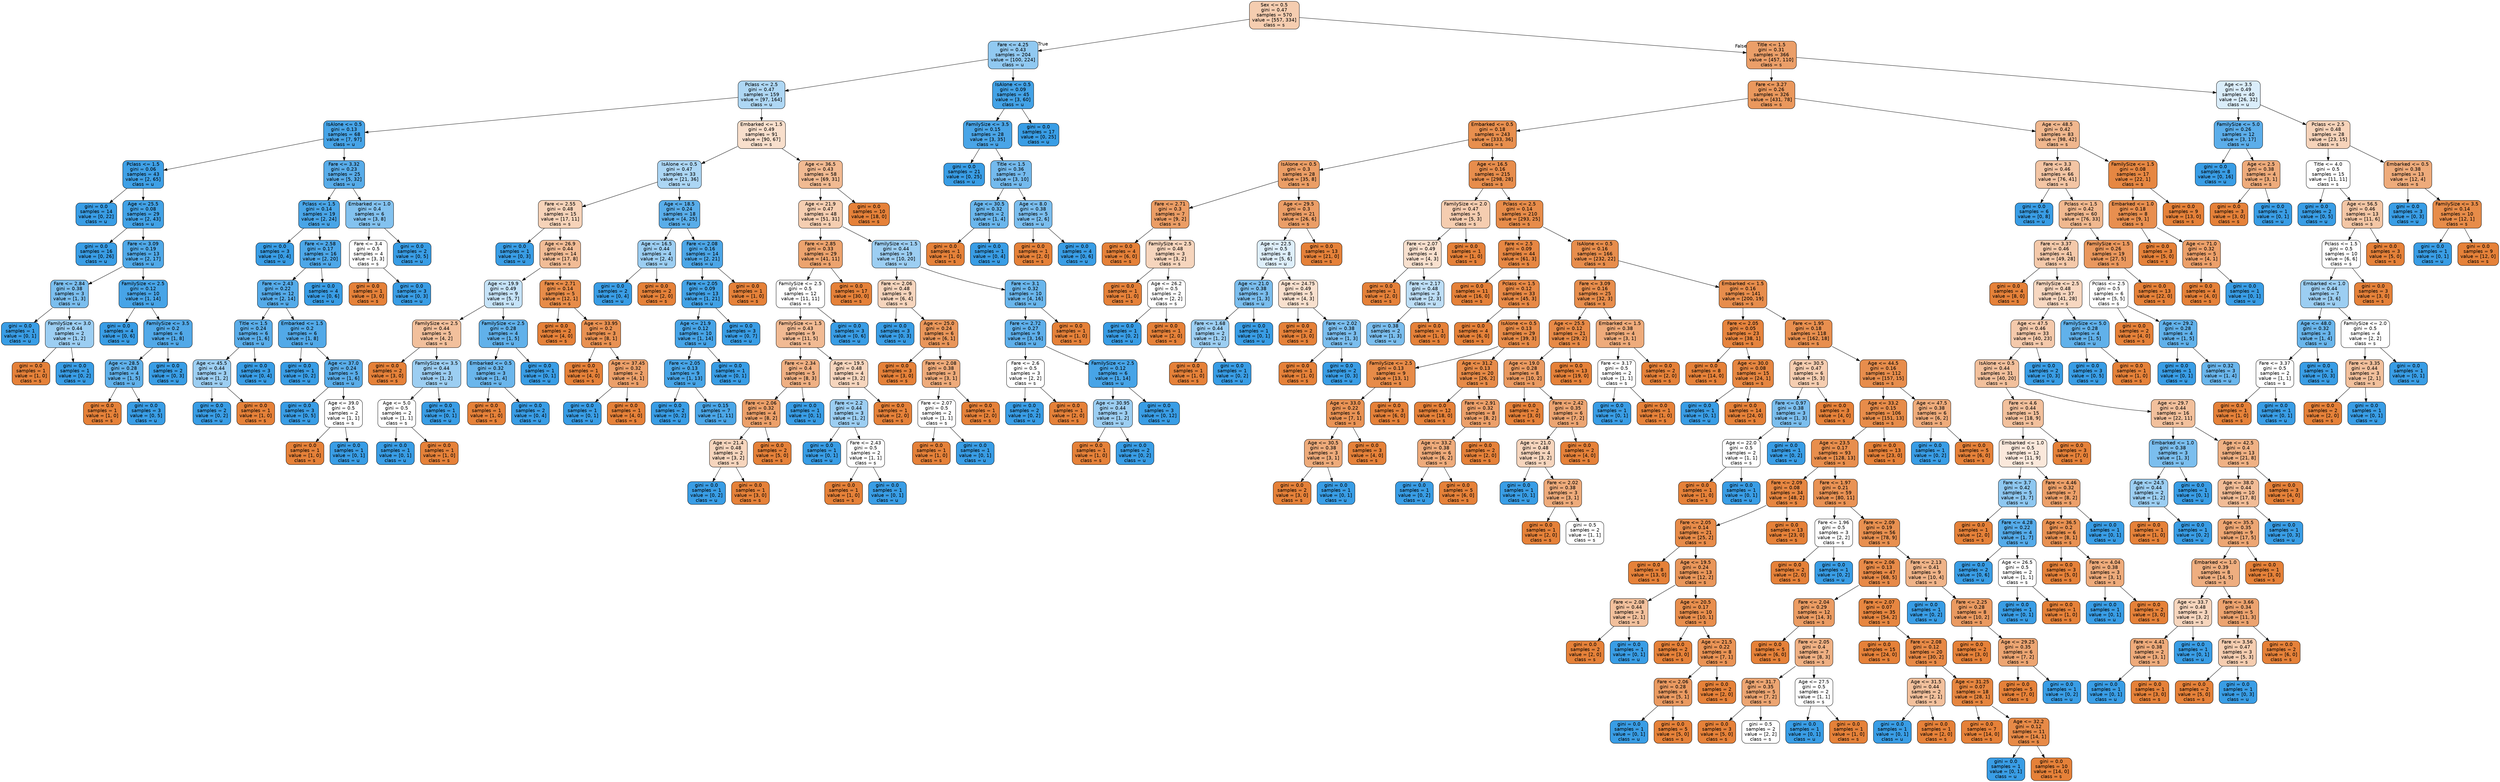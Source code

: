 digraph Tree {
node [shape=box, style="filled, rounded", color="black", fontname=helvetica] ;
edge [fontname=helvetica] ;
0 [label="Sex <= 0.5\ngini = 0.47\nsamples = 570\nvalue = [557, 334]\nclass = s", fillcolor="#f5cdb0"] ;
1 [label="Fare <= 4.25\ngini = 0.43\nsamples = 204\nvalue = [100, 224]\nclass = u", fillcolor="#91c9f1"] ;
0 -> 1 [labeldistance=2.5, labelangle=45, headlabel="True"] ;
2 [label="Pclass <= 2.5\ngini = 0.47\nsamples = 159\nvalue = [97, 164]\nclass = u", fillcolor="#aed7f4"] ;
1 -> 2 ;
3 [label="IsAlone <= 0.5\ngini = 0.13\nsamples = 68\nvalue = [7, 97]\nclass = u", fillcolor="#47a4e7"] ;
2 -> 3 ;
4 [label="Pclass <= 1.5\ngini = 0.06\nsamples = 43\nvalue = [2, 65]\nclass = u", fillcolor="#3fa0e6"] ;
3 -> 4 ;
5 [label="gini = 0.0\nsamples = 14\nvalue = [0, 22]\nclass = u", fillcolor="#399de5"] ;
4 -> 5 ;
6 [label="Age <= 25.5\ngini = 0.08\nsamples = 29\nvalue = [2, 43]\nclass = u", fillcolor="#42a2e6"] ;
4 -> 6 ;
7 [label="gini = 0.0\nsamples = 16\nvalue = [0, 26]\nclass = u", fillcolor="#399de5"] ;
6 -> 7 ;
8 [label="Fare <= 3.09\ngini = 0.19\nsamples = 13\nvalue = [2, 17]\nclass = u", fillcolor="#50a9e8"] ;
6 -> 8 ;
9 [label="Fare <= 2.84\ngini = 0.38\nsamples = 3\nvalue = [1, 3]\nclass = u", fillcolor="#7bbeee"] ;
8 -> 9 ;
10 [label="gini = 0.0\nsamples = 1\nvalue = [0, 1]\nclass = u", fillcolor="#399de5"] ;
9 -> 10 ;
11 [label="FamilySize <= 3.0\ngini = 0.44\nsamples = 2\nvalue = [1, 2]\nclass = u", fillcolor="#9ccef2"] ;
9 -> 11 ;
12 [label="gini = 0.0\nsamples = 1\nvalue = [1, 0]\nclass = s", fillcolor="#e58139"] ;
11 -> 12 ;
13 [label="gini = 0.0\nsamples = 1\nvalue = [0, 2]\nclass = u", fillcolor="#399de5"] ;
11 -> 13 ;
14 [label="FamilySize <= 2.5\ngini = 0.12\nsamples = 10\nvalue = [1, 14]\nclass = u", fillcolor="#47a4e7"] ;
8 -> 14 ;
15 [label="gini = 0.0\nsamples = 4\nvalue = [0, 6]\nclass = u", fillcolor="#399de5"] ;
14 -> 15 ;
16 [label="FamilySize <= 3.5\ngini = 0.2\nsamples = 6\nvalue = [1, 8]\nclass = u", fillcolor="#52a9e8"] ;
14 -> 16 ;
17 [label="Age <= 28.5\ngini = 0.28\nsamples = 4\nvalue = [1, 5]\nclass = u", fillcolor="#61b1ea"] ;
16 -> 17 ;
18 [label="gini = 0.0\nsamples = 1\nvalue = [1, 0]\nclass = s", fillcolor="#e58139"] ;
17 -> 18 ;
19 [label="gini = 0.0\nsamples = 3\nvalue = [0, 5]\nclass = u", fillcolor="#399de5"] ;
17 -> 19 ;
20 [label="gini = 0.0\nsamples = 2\nvalue = [0, 3]\nclass = u", fillcolor="#399de5"] ;
16 -> 20 ;
21 [label="Fare <= 3.32\ngini = 0.23\nsamples = 25\nvalue = [5, 32]\nclass = u", fillcolor="#58ace9"] ;
3 -> 21 ;
22 [label="Pclass <= 1.5\ngini = 0.14\nsamples = 19\nvalue = [2, 24]\nclass = u", fillcolor="#49a5e7"] ;
21 -> 22 ;
23 [label="gini = 0.0\nsamples = 3\nvalue = [0, 4]\nclass = u", fillcolor="#399de5"] ;
22 -> 23 ;
24 [label="Fare <= 2.58\ngini = 0.17\nsamples = 16\nvalue = [2, 20]\nclass = u", fillcolor="#4da7e8"] ;
22 -> 24 ;
25 [label="Fare <= 2.43\ngini = 0.22\nsamples = 12\nvalue = [2, 14]\nclass = u", fillcolor="#55abe9"] ;
24 -> 25 ;
26 [label="Title <= 1.5\ngini = 0.24\nsamples = 6\nvalue = [1, 6]\nclass = u", fillcolor="#5aade9"] ;
25 -> 26 ;
27 [label="Age <= 45.5\ngini = 0.44\nsamples = 3\nvalue = [1, 2]\nclass = u", fillcolor="#9ccef2"] ;
26 -> 27 ;
28 [label="gini = 0.0\nsamples = 2\nvalue = [0, 2]\nclass = u", fillcolor="#399de5"] ;
27 -> 28 ;
29 [label="gini = 0.0\nsamples = 1\nvalue = [1, 0]\nclass = s", fillcolor="#e58139"] ;
27 -> 29 ;
30 [label="gini = 0.0\nsamples = 3\nvalue = [0, 4]\nclass = u", fillcolor="#399de5"] ;
26 -> 30 ;
31 [label="Embarked <= 1.5\ngini = 0.2\nsamples = 6\nvalue = [1, 8]\nclass = u", fillcolor="#52a9e8"] ;
25 -> 31 ;
32 [label="gini = 0.0\nsamples = 1\nvalue = [0, 2]\nclass = u", fillcolor="#399de5"] ;
31 -> 32 ;
33 [label="Age <= 37.0\ngini = 0.24\nsamples = 5\nvalue = [1, 6]\nclass = u", fillcolor="#5aade9"] ;
31 -> 33 ;
34 [label="gini = 0.0\nsamples = 3\nvalue = [0, 5]\nclass = u", fillcolor="#399de5"] ;
33 -> 34 ;
35 [label="Age <= 39.0\ngini = 0.5\nsamples = 2\nvalue = [1, 1]\nclass = s", fillcolor="#ffffff"] ;
33 -> 35 ;
36 [label="gini = 0.0\nsamples = 1\nvalue = [1, 0]\nclass = s", fillcolor="#e58139"] ;
35 -> 36 ;
37 [label="gini = 0.0\nsamples = 1\nvalue = [0, 1]\nclass = u", fillcolor="#399de5"] ;
35 -> 37 ;
38 [label="gini = 0.0\nsamples = 4\nvalue = [0, 6]\nclass = u", fillcolor="#399de5"] ;
24 -> 38 ;
39 [label="Embarked <= 1.0\ngini = 0.4\nsamples = 6\nvalue = [3, 8]\nclass = u", fillcolor="#83c2ef"] ;
21 -> 39 ;
40 [label="Fare <= 3.4\ngini = 0.5\nsamples = 4\nvalue = [3, 3]\nclass = s", fillcolor="#ffffff"] ;
39 -> 40 ;
41 [label="gini = 0.0\nsamples = 1\nvalue = [3, 0]\nclass = s", fillcolor="#e58139"] ;
40 -> 41 ;
42 [label="gini = 0.0\nsamples = 3\nvalue = [0, 3]\nclass = u", fillcolor="#399de5"] ;
40 -> 42 ;
43 [label="gini = 0.0\nsamples = 2\nvalue = [0, 5]\nclass = u", fillcolor="#399de5"] ;
39 -> 43 ;
44 [label="Embarked <= 1.5\ngini = 0.49\nsamples = 91\nvalue = [90, 67]\nclass = s", fillcolor="#f8dfcc"] ;
2 -> 44 ;
45 [label="IsAlone <= 0.5\ngini = 0.47\nsamples = 33\nvalue = [21, 36]\nclass = u", fillcolor="#acd6f4"] ;
44 -> 45 ;
46 [label="Fare <= 2.55\ngini = 0.48\nsamples = 15\nvalue = [17, 11]\nclass = s", fillcolor="#f6d3b9"] ;
45 -> 46 ;
47 [label="gini = 0.0\nsamples = 1\nvalue = [0, 3]\nclass = u", fillcolor="#399de5"] ;
46 -> 47 ;
48 [label="Age <= 26.9\ngini = 0.44\nsamples = 14\nvalue = [17, 8]\nclass = s", fillcolor="#f1bc96"] ;
46 -> 48 ;
49 [label="Age <= 19.9\ngini = 0.49\nsamples = 9\nvalue = [5, 7]\nclass = u", fillcolor="#c6e3f8"] ;
48 -> 49 ;
50 [label="FamilySize <= 2.5\ngini = 0.44\nsamples = 5\nvalue = [4, 2]\nclass = s", fillcolor="#f2c09c"] ;
49 -> 50 ;
51 [label="gini = 0.0\nsamples = 2\nvalue = [3, 0]\nclass = s", fillcolor="#e58139"] ;
50 -> 51 ;
52 [label="FamilySize <= 3.5\ngini = 0.44\nsamples = 3\nvalue = [1, 2]\nclass = u", fillcolor="#9ccef2"] ;
50 -> 52 ;
53 [label="Age <= 5.0\ngini = 0.5\nsamples = 2\nvalue = [1, 1]\nclass = s", fillcolor="#ffffff"] ;
52 -> 53 ;
54 [label="gini = 0.0\nsamples = 1\nvalue = [0, 1]\nclass = u", fillcolor="#399de5"] ;
53 -> 54 ;
55 [label="gini = 0.0\nsamples = 1\nvalue = [1, 0]\nclass = s", fillcolor="#e58139"] ;
53 -> 55 ;
56 [label="gini = 0.0\nsamples = 1\nvalue = [0, 1]\nclass = u", fillcolor="#399de5"] ;
52 -> 56 ;
57 [label="FamilySize <= 2.5\ngini = 0.28\nsamples = 4\nvalue = [1, 5]\nclass = u", fillcolor="#61b1ea"] ;
49 -> 57 ;
58 [label="Embarked <= 0.5\ngini = 0.32\nsamples = 3\nvalue = [1, 4]\nclass = u", fillcolor="#6ab6ec"] ;
57 -> 58 ;
59 [label="gini = 0.0\nsamples = 1\nvalue = [1, 0]\nclass = s", fillcolor="#e58139"] ;
58 -> 59 ;
60 [label="gini = 0.0\nsamples = 2\nvalue = [0, 4]\nclass = u", fillcolor="#399de5"] ;
58 -> 60 ;
61 [label="gini = 0.0\nsamples = 1\nvalue = [0, 1]\nclass = u", fillcolor="#399de5"] ;
57 -> 61 ;
62 [label="Fare <= 2.71\ngini = 0.14\nsamples = 5\nvalue = [12, 1]\nclass = s", fillcolor="#e78c49"] ;
48 -> 62 ;
63 [label="gini = 0.0\nsamples = 2\nvalue = [4, 0]\nclass = s", fillcolor="#e58139"] ;
62 -> 63 ;
64 [label="Age <= 33.95\ngini = 0.2\nsamples = 3\nvalue = [8, 1]\nclass = s", fillcolor="#e89152"] ;
62 -> 64 ;
65 [label="gini = 0.0\nsamples = 1\nvalue = [4, 0]\nclass = s", fillcolor="#e58139"] ;
64 -> 65 ;
66 [label="Age <= 37.45\ngini = 0.32\nsamples = 2\nvalue = [4, 1]\nclass = s", fillcolor="#eca06a"] ;
64 -> 66 ;
67 [label="gini = 0.0\nsamples = 1\nvalue = [0, 1]\nclass = u", fillcolor="#399de5"] ;
66 -> 67 ;
68 [label="gini = 0.0\nsamples = 1\nvalue = [4, 0]\nclass = s", fillcolor="#e58139"] ;
66 -> 68 ;
69 [label="Age <= 18.5\ngini = 0.24\nsamples = 18\nvalue = [4, 25]\nclass = u", fillcolor="#59ade9"] ;
45 -> 69 ;
70 [label="Age <= 16.5\ngini = 0.44\nsamples = 4\nvalue = [2, 4]\nclass = u", fillcolor="#9ccef2"] ;
69 -> 70 ;
71 [label="gini = 0.0\nsamples = 2\nvalue = [0, 4]\nclass = u", fillcolor="#399de5"] ;
70 -> 71 ;
72 [label="gini = 0.0\nsamples = 2\nvalue = [2, 0]\nclass = s", fillcolor="#e58139"] ;
70 -> 72 ;
73 [label="Fare <= 2.08\ngini = 0.16\nsamples = 14\nvalue = [2, 21]\nclass = u", fillcolor="#4ca6e7"] ;
69 -> 73 ;
74 [label="Fare <= 2.05\ngini = 0.09\nsamples = 13\nvalue = [1, 21]\nclass = u", fillcolor="#42a2e6"] ;
73 -> 74 ;
75 [label="Age <= 21.9\ngini = 0.12\nsamples = 10\nvalue = [1, 14]\nclass = u", fillcolor="#47a4e7"] ;
74 -> 75 ;
76 [label="Fare <= 2.05\ngini = 0.13\nsamples = 9\nvalue = [1, 13]\nclass = u", fillcolor="#48a5e7"] ;
75 -> 76 ;
77 [label="gini = 0.0\nsamples = 2\nvalue = [0, 2]\nclass = u", fillcolor="#399de5"] ;
76 -> 77 ;
78 [label="gini = 0.15\nsamples = 7\nvalue = [1, 11]\nclass = u", fillcolor="#4ba6e7"] ;
76 -> 78 ;
79 [label="gini = 0.0\nsamples = 1\nvalue = [0, 1]\nclass = u", fillcolor="#399de5"] ;
75 -> 79 ;
80 [label="gini = 0.0\nsamples = 3\nvalue = [0, 7]\nclass = u", fillcolor="#399de5"] ;
74 -> 80 ;
81 [label="gini = 0.0\nsamples = 1\nvalue = [1, 0]\nclass = s", fillcolor="#e58139"] ;
73 -> 81 ;
82 [label="Age <= 36.5\ngini = 0.43\nsamples = 58\nvalue = [69, 31]\nclass = s", fillcolor="#f1ba92"] ;
44 -> 82 ;
83 [label="Age <= 21.9\ngini = 0.47\nsamples = 48\nvalue = [51, 31]\nclass = s", fillcolor="#f5ceb1"] ;
82 -> 83 ;
84 [label="Fare <= 2.85\ngini = 0.33\nsamples = 29\nvalue = [41, 11]\nclass = s", fillcolor="#eca36e"] ;
83 -> 84 ;
85 [label="FamilySize <= 2.5\ngini = 0.5\nsamples = 12\nvalue = [11, 11]\nclass = s", fillcolor="#ffffff"] ;
84 -> 85 ;
86 [label="FamilySize <= 1.5\ngini = 0.43\nsamples = 9\nvalue = [11, 5]\nclass = s", fillcolor="#f1ba93"] ;
85 -> 86 ;
87 [label="Fare <= 2.34\ngini = 0.4\nsamples = 5\nvalue = [8, 3]\nclass = s", fillcolor="#efb083"] ;
86 -> 87 ;
88 [label="Fare <= 2.06\ngini = 0.32\nsamples = 4\nvalue = [8, 2]\nclass = s", fillcolor="#eca06a"] ;
87 -> 88 ;
89 [label="Age <= 21.4\ngini = 0.48\nsamples = 2\nvalue = [3, 2]\nclass = s", fillcolor="#f6d5bd"] ;
88 -> 89 ;
90 [label="gini = 0.0\nsamples = 1\nvalue = [0, 2]\nclass = u", fillcolor="#399de5"] ;
89 -> 90 ;
91 [label="gini = 0.0\nsamples = 1\nvalue = [3, 0]\nclass = s", fillcolor="#e58139"] ;
89 -> 91 ;
92 [label="gini = 0.0\nsamples = 2\nvalue = [5, 0]\nclass = s", fillcolor="#e58139"] ;
88 -> 92 ;
93 [label="gini = 0.0\nsamples = 1\nvalue = [0, 1]\nclass = u", fillcolor="#399de5"] ;
87 -> 93 ;
94 [label="Age <= 19.5\ngini = 0.48\nsamples = 4\nvalue = [3, 2]\nclass = s", fillcolor="#f6d5bd"] ;
86 -> 94 ;
95 [label="Fare <= 2.2\ngini = 0.44\nsamples = 3\nvalue = [1, 2]\nclass = u", fillcolor="#9ccef2"] ;
94 -> 95 ;
96 [label="gini = 0.0\nsamples = 1\nvalue = [0, 1]\nclass = u", fillcolor="#399de5"] ;
95 -> 96 ;
97 [label="Fare <= 2.43\ngini = 0.5\nsamples = 2\nvalue = [1, 1]\nclass = s", fillcolor="#ffffff"] ;
95 -> 97 ;
98 [label="gini = 0.0\nsamples = 1\nvalue = [1, 0]\nclass = s", fillcolor="#e58139"] ;
97 -> 98 ;
99 [label="gini = 0.0\nsamples = 1\nvalue = [0, 1]\nclass = u", fillcolor="#399de5"] ;
97 -> 99 ;
100 [label="gini = 0.0\nsamples = 1\nvalue = [2, 0]\nclass = s", fillcolor="#e58139"] ;
94 -> 100 ;
101 [label="gini = 0.0\nsamples = 3\nvalue = [0, 6]\nclass = u", fillcolor="#399de5"] ;
85 -> 101 ;
102 [label="gini = 0.0\nsamples = 17\nvalue = [30, 0]\nclass = s", fillcolor="#e58139"] ;
84 -> 102 ;
103 [label="FamilySize <= 1.5\ngini = 0.44\nsamples = 19\nvalue = [10, 20]\nclass = u", fillcolor="#9ccef2"] ;
83 -> 103 ;
104 [label="Fare <= 2.06\ngini = 0.48\nsamples = 9\nvalue = [6, 4]\nclass = s", fillcolor="#f6d5bd"] ;
103 -> 104 ;
105 [label="gini = 0.0\nsamples = 3\nvalue = [0, 3]\nclass = u", fillcolor="#399de5"] ;
104 -> 105 ;
106 [label="Age <= 25.0\ngini = 0.24\nsamples = 6\nvalue = [6, 1]\nclass = s", fillcolor="#e9965a"] ;
104 -> 106 ;
107 [label="gini = 0.0\nsamples = 3\nvalue = [3, 0]\nclass = s", fillcolor="#e58139"] ;
106 -> 107 ;
108 [label="Fare <= 2.08\ngini = 0.38\nsamples = 3\nvalue = [3, 1]\nclass = s", fillcolor="#eeab7b"] ;
106 -> 108 ;
109 [label="Fare <= 2.07\ngini = 0.5\nsamples = 2\nvalue = [1, 1]\nclass = s", fillcolor="#ffffff"] ;
108 -> 109 ;
110 [label="gini = 0.0\nsamples = 1\nvalue = [1, 0]\nclass = s", fillcolor="#e58139"] ;
109 -> 110 ;
111 [label="gini = 0.0\nsamples = 1\nvalue = [0, 1]\nclass = u", fillcolor="#399de5"] ;
109 -> 111 ;
112 [label="gini = 0.0\nsamples = 1\nvalue = [2, 0]\nclass = s", fillcolor="#e58139"] ;
108 -> 112 ;
113 [label="Fare <= 3.1\ngini = 0.32\nsamples = 10\nvalue = [4, 16]\nclass = u", fillcolor="#6ab6ec"] ;
103 -> 113 ;
114 [label="Fare <= 2.72\ngini = 0.27\nsamples = 9\nvalue = [3, 16]\nclass = u", fillcolor="#5eafea"] ;
113 -> 114 ;
115 [label="Fare <= 2.6\ngini = 0.5\nsamples = 3\nvalue = [2, 2]\nclass = s", fillcolor="#ffffff"] ;
114 -> 115 ;
116 [label="gini = 0.0\nsamples = 2\nvalue = [0, 2]\nclass = u", fillcolor="#399de5"] ;
115 -> 116 ;
117 [label="gini = 0.0\nsamples = 1\nvalue = [2, 0]\nclass = s", fillcolor="#e58139"] ;
115 -> 117 ;
118 [label="FamilySize <= 2.5\ngini = 0.12\nsamples = 6\nvalue = [1, 14]\nclass = u", fillcolor="#47a4e7"] ;
114 -> 118 ;
119 [label="Age <= 30.95\ngini = 0.44\nsamples = 3\nvalue = [1, 2]\nclass = u", fillcolor="#9ccef2"] ;
118 -> 119 ;
120 [label="gini = 0.0\nsamples = 1\nvalue = [1, 0]\nclass = s", fillcolor="#e58139"] ;
119 -> 120 ;
121 [label="gini = 0.0\nsamples = 2\nvalue = [0, 2]\nclass = u", fillcolor="#399de5"] ;
119 -> 121 ;
122 [label="gini = 0.0\nsamples = 3\nvalue = [0, 12]\nclass = u", fillcolor="#399de5"] ;
118 -> 122 ;
123 [label="gini = 0.0\nsamples = 1\nvalue = [1, 0]\nclass = s", fillcolor="#e58139"] ;
113 -> 123 ;
124 [label="gini = 0.0\nsamples = 10\nvalue = [18, 0]\nclass = s", fillcolor="#e58139"] ;
82 -> 124 ;
125 [label="IsAlone <= 0.5\ngini = 0.09\nsamples = 45\nvalue = [3, 60]\nclass = u", fillcolor="#43a2e6"] ;
1 -> 125 ;
126 [label="FamilySize <= 3.5\ngini = 0.15\nsamples = 28\nvalue = [3, 35]\nclass = u", fillcolor="#4aa5e7"] ;
125 -> 126 ;
127 [label="gini = 0.0\nsamples = 21\nvalue = [0, 25]\nclass = u", fillcolor="#399de5"] ;
126 -> 127 ;
128 [label="Title <= 1.5\ngini = 0.36\nsamples = 7\nvalue = [3, 10]\nclass = u", fillcolor="#74baed"] ;
126 -> 128 ;
129 [label="Age <= 30.5\ngini = 0.32\nsamples = 2\nvalue = [1, 4]\nclass = u", fillcolor="#6ab6ec"] ;
128 -> 129 ;
130 [label="gini = 0.0\nsamples = 1\nvalue = [1, 0]\nclass = s", fillcolor="#e58139"] ;
129 -> 130 ;
131 [label="gini = 0.0\nsamples = 1\nvalue = [0, 4]\nclass = u", fillcolor="#399de5"] ;
129 -> 131 ;
132 [label="Age <= 8.0\ngini = 0.38\nsamples = 5\nvalue = [2, 6]\nclass = u", fillcolor="#7bbeee"] ;
128 -> 132 ;
133 [label="gini = 0.0\nsamples = 1\nvalue = [2, 0]\nclass = s", fillcolor="#e58139"] ;
132 -> 133 ;
134 [label="gini = 0.0\nsamples = 4\nvalue = [0, 6]\nclass = u", fillcolor="#399de5"] ;
132 -> 134 ;
135 [label="gini = 0.0\nsamples = 17\nvalue = [0, 25]\nclass = u", fillcolor="#399de5"] ;
125 -> 135 ;
136 [label="Title <= 1.5\ngini = 0.31\nsamples = 366\nvalue = [457, 110]\nclass = s", fillcolor="#eb9f69"] ;
0 -> 136 [labeldistance=2.5, labelangle=-45, headlabel="False"] ;
137 [label="Fare <= 3.27\ngini = 0.26\nsamples = 326\nvalue = [431, 78]\nclass = s", fillcolor="#ea985d"] ;
136 -> 137 ;
138 [label="Embarked <= 0.5\ngini = 0.18\nsamples = 243\nvalue = [333, 36]\nclass = s", fillcolor="#e88f4e"] ;
137 -> 138 ;
139 [label="IsAlone <= 0.5\ngini = 0.3\nsamples = 28\nvalue = [35, 8]\nclass = s", fillcolor="#eb9e66"] ;
138 -> 139 ;
140 [label="Fare <= 2.71\ngini = 0.3\nsamples = 7\nvalue = [9, 2]\nclass = s", fillcolor="#eb9d65"] ;
139 -> 140 ;
141 [label="gini = 0.0\nsamples = 4\nvalue = [6, 0]\nclass = s", fillcolor="#e58139"] ;
140 -> 141 ;
142 [label="FamilySize <= 2.5\ngini = 0.48\nsamples = 3\nvalue = [3, 2]\nclass = s", fillcolor="#f6d5bd"] ;
140 -> 142 ;
143 [label="gini = 0.0\nsamples = 1\nvalue = [1, 0]\nclass = s", fillcolor="#e58139"] ;
142 -> 143 ;
144 [label="Age <= 26.2\ngini = 0.5\nsamples = 2\nvalue = [2, 2]\nclass = s", fillcolor="#ffffff"] ;
142 -> 144 ;
145 [label="gini = 0.0\nsamples = 1\nvalue = [0, 2]\nclass = u", fillcolor="#399de5"] ;
144 -> 145 ;
146 [label="gini = 0.0\nsamples = 1\nvalue = [2, 0]\nclass = s", fillcolor="#e58139"] ;
144 -> 146 ;
147 [label="Age <= 29.5\ngini = 0.3\nsamples = 21\nvalue = [26, 6]\nclass = s", fillcolor="#eb9e67"] ;
139 -> 147 ;
148 [label="Age <= 22.5\ngini = 0.5\nsamples = 8\nvalue = [5, 6]\nclass = u", fillcolor="#deeffb"] ;
147 -> 148 ;
149 [label="Age <= 21.0\ngini = 0.38\nsamples = 3\nvalue = [1, 3]\nclass = u", fillcolor="#7bbeee"] ;
148 -> 149 ;
150 [label="Fare <= 1.68\ngini = 0.44\nsamples = 2\nvalue = [1, 2]\nclass = u", fillcolor="#9ccef2"] ;
149 -> 150 ;
151 [label="gini = 0.0\nsamples = 1\nvalue = [1, 0]\nclass = s", fillcolor="#e58139"] ;
150 -> 151 ;
152 [label="gini = 0.0\nsamples = 1\nvalue = [0, 2]\nclass = u", fillcolor="#399de5"] ;
150 -> 152 ;
153 [label="gini = 0.0\nsamples = 1\nvalue = [0, 1]\nclass = u", fillcolor="#399de5"] ;
149 -> 153 ;
154 [label="Age <= 24.75\ngini = 0.49\nsamples = 5\nvalue = [4, 3]\nclass = s", fillcolor="#f8e0ce"] ;
148 -> 154 ;
155 [label="gini = 0.0\nsamples = 2\nvalue = [3, 0]\nclass = s", fillcolor="#e58139"] ;
154 -> 155 ;
156 [label="Fare <= 2.02\ngini = 0.38\nsamples = 3\nvalue = [1, 3]\nclass = u", fillcolor="#7bbeee"] ;
154 -> 156 ;
157 [label="gini = 0.0\nsamples = 1\nvalue = [1, 0]\nclass = s", fillcolor="#e58139"] ;
156 -> 157 ;
158 [label="gini = 0.0\nsamples = 2\nvalue = [0, 3]\nclass = u", fillcolor="#399de5"] ;
156 -> 158 ;
159 [label="gini = 0.0\nsamples = 13\nvalue = [21, 0]\nclass = s", fillcolor="#e58139"] ;
147 -> 159 ;
160 [label="Age <= 16.5\ngini = 0.16\nsamples = 215\nvalue = [298, 28]\nclass = s", fillcolor="#e78d4c"] ;
138 -> 160 ;
161 [label="FamilySize <= 2.0\ngini = 0.47\nsamples = 5\nvalue = [5, 3]\nclass = s", fillcolor="#f5cdb0"] ;
160 -> 161 ;
162 [label="Fare <= 2.07\ngini = 0.49\nsamples = 4\nvalue = [4, 3]\nclass = s", fillcolor="#f8e0ce"] ;
161 -> 162 ;
163 [label="gini = 0.0\nsamples = 1\nvalue = [2, 0]\nclass = s", fillcolor="#e58139"] ;
162 -> 163 ;
164 [label="Fare <= 2.17\ngini = 0.48\nsamples = 3\nvalue = [2, 3]\nclass = u", fillcolor="#bddef6"] ;
162 -> 164 ;
165 [label="gini = 0.38\nsamples = 2\nvalue = [1, 3]\nclass = u", fillcolor="#7bbeee"] ;
164 -> 165 ;
166 [label="gini = 0.0\nsamples = 1\nvalue = [1, 0]\nclass = s", fillcolor="#e58139"] ;
164 -> 166 ;
167 [label="gini = 0.0\nsamples = 1\nvalue = [1, 0]\nclass = s", fillcolor="#e58139"] ;
161 -> 167 ;
168 [label="Pclass <= 2.5\ngini = 0.14\nsamples = 210\nvalue = [293, 25]\nclass = s", fillcolor="#e78c4a"] ;
160 -> 168 ;
169 [label="Fare <= 2.5\ngini = 0.09\nsamples = 44\nvalue = [61, 3]\nclass = s", fillcolor="#e68743"] ;
168 -> 169 ;
170 [label="gini = 0.0\nsamples = 11\nvalue = [16, 0]\nclass = s", fillcolor="#e58139"] ;
169 -> 170 ;
171 [label="Pclass <= 1.5\ngini = 0.12\nsamples = 33\nvalue = [45, 3]\nclass = s", fillcolor="#e78946"] ;
169 -> 171 ;
172 [label="gini = 0.0\nsamples = 4\nvalue = [6, 0]\nclass = s", fillcolor="#e58139"] ;
171 -> 172 ;
173 [label="IsAlone <= 0.5\ngini = 0.13\nsamples = 29\nvalue = [39, 3]\nclass = s", fillcolor="#e78b48"] ;
171 -> 173 ;
174 [label="FamilySize <= 2.5\ngini = 0.13\nsamples = 9\nvalue = [13, 1]\nclass = s", fillcolor="#e78b48"] ;
173 -> 174 ;
175 [label="Age <= 33.0\ngini = 0.22\nsamples = 6\nvalue = [7, 1]\nclass = s", fillcolor="#e99355"] ;
174 -> 175 ;
176 [label="Age <= 30.5\ngini = 0.38\nsamples = 3\nvalue = [3, 1]\nclass = s", fillcolor="#eeab7b"] ;
175 -> 176 ;
177 [label="gini = 0.0\nsamples = 2\nvalue = [3, 0]\nclass = s", fillcolor="#e58139"] ;
176 -> 177 ;
178 [label="gini = 0.0\nsamples = 1\nvalue = [0, 1]\nclass = u", fillcolor="#399de5"] ;
176 -> 178 ;
179 [label="gini = 0.0\nsamples = 3\nvalue = [4, 0]\nclass = s", fillcolor="#e58139"] ;
175 -> 179 ;
180 [label="gini = 0.0\nsamples = 3\nvalue = [6, 0]\nclass = s", fillcolor="#e58139"] ;
174 -> 180 ;
181 [label="Age <= 31.2\ngini = 0.13\nsamples = 20\nvalue = [26, 2]\nclass = s", fillcolor="#e78b48"] ;
173 -> 181 ;
182 [label="gini = 0.0\nsamples = 12\nvalue = [18, 0]\nclass = s", fillcolor="#e58139"] ;
181 -> 182 ;
183 [label="Fare <= 2.91\ngini = 0.32\nsamples = 8\nvalue = [8, 2]\nclass = s", fillcolor="#eca06a"] ;
181 -> 183 ;
184 [label="Age <= 33.2\ngini = 0.38\nsamples = 6\nvalue = [6, 2]\nclass = s", fillcolor="#eeab7b"] ;
183 -> 184 ;
185 [label="gini = 0.0\nsamples = 1\nvalue = [0, 2]\nclass = u", fillcolor="#399de5"] ;
184 -> 185 ;
186 [label="gini = 0.0\nsamples = 5\nvalue = [6, 0]\nclass = s", fillcolor="#e58139"] ;
184 -> 186 ;
187 [label="gini = 0.0\nsamples = 2\nvalue = [2, 0]\nclass = s", fillcolor="#e58139"] ;
183 -> 187 ;
188 [label="IsAlone <= 0.5\ngini = 0.16\nsamples = 166\nvalue = [232, 22]\nclass = s", fillcolor="#e78d4c"] ;
168 -> 188 ;
189 [label="Fare <= 3.09\ngini = 0.16\nsamples = 25\nvalue = [32, 3]\nclass = s", fillcolor="#e78d4c"] ;
188 -> 189 ;
190 [label="Age <= 25.5\ngini = 0.12\nsamples = 21\nvalue = [29, 2]\nclass = s", fillcolor="#e78a47"] ;
189 -> 190 ;
191 [label="Age <= 19.0\ngini = 0.28\nsamples = 8\nvalue = [10, 2]\nclass = s", fillcolor="#ea9a61"] ;
190 -> 191 ;
192 [label="gini = 0.0\nsamples = 2\nvalue = [3, 0]\nclass = s", fillcolor="#e58139"] ;
191 -> 192 ;
193 [label="Fare <= 2.42\ngini = 0.35\nsamples = 6\nvalue = [7, 2]\nclass = s", fillcolor="#eca572"] ;
191 -> 193 ;
194 [label="Age <= 21.0\ngini = 0.48\nsamples = 4\nvalue = [3, 2]\nclass = s", fillcolor="#f6d5bd"] ;
193 -> 194 ;
195 [label="gini = 0.0\nsamples = 1\nvalue = [0, 1]\nclass = u", fillcolor="#399de5"] ;
194 -> 195 ;
196 [label="Fare <= 2.02\ngini = 0.38\nsamples = 3\nvalue = [3, 1]\nclass = s", fillcolor="#eeab7b"] ;
194 -> 196 ;
197 [label="gini = 0.0\nsamples = 1\nvalue = [2, 0]\nclass = s", fillcolor="#e58139"] ;
196 -> 197 ;
198 [label="gini = 0.5\nsamples = 2\nvalue = [1, 1]\nclass = s", fillcolor="#ffffff"] ;
196 -> 198 ;
199 [label="gini = 0.0\nsamples = 2\nvalue = [4, 0]\nclass = s", fillcolor="#e58139"] ;
193 -> 199 ;
200 [label="gini = 0.0\nsamples = 13\nvalue = [19, 0]\nclass = s", fillcolor="#e58139"] ;
190 -> 200 ;
201 [label="Embarked <= 1.5\ngini = 0.38\nsamples = 4\nvalue = [3, 1]\nclass = s", fillcolor="#eeab7b"] ;
189 -> 201 ;
202 [label="Fare <= 3.17\ngini = 0.5\nsamples = 2\nvalue = [1, 1]\nclass = s", fillcolor="#ffffff"] ;
201 -> 202 ;
203 [label="gini = 0.0\nsamples = 1\nvalue = [0, 1]\nclass = u", fillcolor="#399de5"] ;
202 -> 203 ;
204 [label="gini = 0.0\nsamples = 1\nvalue = [1, 0]\nclass = s", fillcolor="#e58139"] ;
202 -> 204 ;
205 [label="gini = 0.0\nsamples = 2\nvalue = [2, 0]\nclass = s", fillcolor="#e58139"] ;
201 -> 205 ;
206 [label="Embarked <= 1.5\ngini = 0.16\nsamples = 141\nvalue = [200, 19]\nclass = s", fillcolor="#e78d4c"] ;
188 -> 206 ;
207 [label="Fare <= 2.05\ngini = 0.05\nsamples = 23\nvalue = [38, 1]\nclass = s", fillcolor="#e6843e"] ;
206 -> 207 ;
208 [label="gini = 0.0\nsamples = 8\nvalue = [14, 0]\nclass = s", fillcolor="#e58139"] ;
207 -> 208 ;
209 [label="Age <= 30.0\ngini = 0.08\nsamples = 15\nvalue = [24, 1]\nclass = s", fillcolor="#e68641"] ;
207 -> 209 ;
210 [label="gini = 0.0\nsamples = 1\nvalue = [0, 1]\nclass = u", fillcolor="#399de5"] ;
209 -> 210 ;
211 [label="gini = 0.0\nsamples = 14\nvalue = [24, 0]\nclass = s", fillcolor="#e58139"] ;
209 -> 211 ;
212 [label="Fare <= 1.95\ngini = 0.18\nsamples = 118\nvalue = [162, 18]\nclass = s", fillcolor="#e88f4f"] ;
206 -> 212 ;
213 [label="Age <= 30.5\ngini = 0.47\nsamples = 6\nvalue = [5, 3]\nclass = s", fillcolor="#f5cdb0"] ;
212 -> 213 ;
214 [label="Fare <= 0.97\ngini = 0.38\nsamples = 3\nvalue = [1, 3]\nclass = u", fillcolor="#7bbeee"] ;
213 -> 214 ;
215 [label="Age <= 22.0\ngini = 0.5\nsamples = 2\nvalue = [1, 1]\nclass = s", fillcolor="#ffffff"] ;
214 -> 215 ;
216 [label="gini = 0.0\nsamples = 1\nvalue = [1, 0]\nclass = s", fillcolor="#e58139"] ;
215 -> 216 ;
217 [label="gini = 0.0\nsamples = 1\nvalue = [0, 1]\nclass = u", fillcolor="#399de5"] ;
215 -> 217 ;
218 [label="gini = 0.0\nsamples = 1\nvalue = [0, 2]\nclass = u", fillcolor="#399de5"] ;
214 -> 218 ;
219 [label="gini = 0.0\nsamples = 3\nvalue = [4, 0]\nclass = s", fillcolor="#e58139"] ;
213 -> 219 ;
220 [label="Age <= 44.5\ngini = 0.16\nsamples = 112\nvalue = [157, 15]\nclass = s", fillcolor="#e78d4c"] ;
212 -> 220 ;
221 [label="Age <= 33.2\ngini = 0.15\nsamples = 106\nvalue = [151, 13]\nclass = s", fillcolor="#e78c4a"] ;
220 -> 221 ;
222 [label="Age <= 23.5\ngini = 0.17\nsamples = 93\nvalue = [128, 13]\nclass = s", fillcolor="#e88e4d"] ;
221 -> 222 ;
223 [label="Fare <= 2.09\ngini = 0.08\nsamples = 34\nvalue = [48, 2]\nclass = s", fillcolor="#e68641"] ;
222 -> 223 ;
224 [label="Fare <= 2.05\ngini = 0.14\nsamples = 21\nvalue = [25, 2]\nclass = s", fillcolor="#e78b49"] ;
223 -> 224 ;
225 [label="gini = 0.0\nsamples = 8\nvalue = [13, 0]\nclass = s", fillcolor="#e58139"] ;
224 -> 225 ;
226 [label="Age <= 19.5\ngini = 0.24\nsamples = 13\nvalue = [12, 2]\nclass = s", fillcolor="#e9965a"] ;
224 -> 226 ;
227 [label="Fare <= 2.08\ngini = 0.44\nsamples = 3\nvalue = [2, 1]\nclass = s", fillcolor="#f2c09c"] ;
226 -> 227 ;
228 [label="gini = 0.0\nsamples = 2\nvalue = [2, 0]\nclass = s", fillcolor="#e58139"] ;
227 -> 228 ;
229 [label="gini = 0.0\nsamples = 1\nvalue = [0, 1]\nclass = u", fillcolor="#399de5"] ;
227 -> 229 ;
230 [label="Age <= 20.5\ngini = 0.17\nsamples = 10\nvalue = [10, 1]\nclass = s", fillcolor="#e88e4d"] ;
226 -> 230 ;
231 [label="gini = 0.0\nsamples = 2\nvalue = [3, 0]\nclass = s", fillcolor="#e58139"] ;
230 -> 231 ;
232 [label="Age <= 21.5\ngini = 0.22\nsamples = 8\nvalue = [7, 1]\nclass = s", fillcolor="#e99355"] ;
230 -> 232 ;
233 [label="Fare <= 2.06\ngini = 0.28\nsamples = 6\nvalue = [5, 1]\nclass = s", fillcolor="#ea9a61"] ;
232 -> 233 ;
234 [label="gini = 0.0\nsamples = 1\nvalue = [0, 1]\nclass = u", fillcolor="#399de5"] ;
233 -> 234 ;
235 [label="gini = 0.0\nsamples = 5\nvalue = [5, 0]\nclass = s", fillcolor="#e58139"] ;
233 -> 235 ;
236 [label="gini = 0.0\nsamples = 2\nvalue = [2, 0]\nclass = s", fillcolor="#e58139"] ;
232 -> 236 ;
237 [label="gini = 0.0\nsamples = 13\nvalue = [23, 0]\nclass = s", fillcolor="#e58139"] ;
223 -> 237 ;
238 [label="Fare <= 1.97\ngini = 0.21\nsamples = 59\nvalue = [80, 11]\nclass = s", fillcolor="#e99254"] ;
222 -> 238 ;
239 [label="Fare <= 1.96\ngini = 0.5\nsamples = 3\nvalue = [2, 2]\nclass = s", fillcolor="#ffffff"] ;
238 -> 239 ;
240 [label="gini = 0.0\nsamples = 2\nvalue = [2, 0]\nclass = s", fillcolor="#e58139"] ;
239 -> 240 ;
241 [label="gini = 0.0\nsamples = 1\nvalue = [0, 2]\nclass = u", fillcolor="#399de5"] ;
239 -> 241 ;
242 [label="Fare <= 2.09\ngini = 0.19\nsamples = 56\nvalue = [78, 9]\nclass = s", fillcolor="#e89050"] ;
238 -> 242 ;
243 [label="Fare <= 2.06\ngini = 0.13\nsamples = 47\nvalue = [68, 5]\nclass = s", fillcolor="#e78a48"] ;
242 -> 243 ;
244 [label="Fare <= 2.04\ngini = 0.29\nsamples = 12\nvalue = [14, 3]\nclass = s", fillcolor="#eb9c63"] ;
243 -> 244 ;
245 [label="gini = 0.0\nsamples = 5\nvalue = [6, 0]\nclass = s", fillcolor="#e58139"] ;
244 -> 245 ;
246 [label="Fare <= 2.05\ngini = 0.4\nsamples = 7\nvalue = [8, 3]\nclass = s", fillcolor="#efb083"] ;
244 -> 246 ;
247 [label="Age <= 31.7\ngini = 0.35\nsamples = 5\nvalue = [7, 2]\nclass = s", fillcolor="#eca572"] ;
246 -> 247 ;
248 [label="gini = 0.0\nsamples = 3\nvalue = [5, 0]\nclass = s", fillcolor="#e58139"] ;
247 -> 248 ;
249 [label="gini = 0.5\nsamples = 2\nvalue = [2, 2]\nclass = s", fillcolor="#ffffff"] ;
247 -> 249 ;
250 [label="Age <= 27.5\ngini = 0.5\nsamples = 2\nvalue = [1, 1]\nclass = s", fillcolor="#ffffff"] ;
246 -> 250 ;
251 [label="gini = 0.0\nsamples = 1\nvalue = [0, 1]\nclass = u", fillcolor="#399de5"] ;
250 -> 251 ;
252 [label="gini = 0.0\nsamples = 1\nvalue = [1, 0]\nclass = s", fillcolor="#e58139"] ;
250 -> 252 ;
253 [label="Fare <= 2.07\ngini = 0.07\nsamples = 35\nvalue = [54, 2]\nclass = s", fillcolor="#e68640"] ;
243 -> 253 ;
254 [label="gini = 0.0\nsamples = 15\nvalue = [24, 0]\nclass = s", fillcolor="#e58139"] ;
253 -> 254 ;
255 [label="Fare <= 2.08\ngini = 0.12\nsamples = 20\nvalue = [30, 2]\nclass = s", fillcolor="#e78946"] ;
253 -> 255 ;
256 [label="Age <= 31.5\ngini = 0.44\nsamples = 2\nvalue = [2, 1]\nclass = s", fillcolor="#f2c09c"] ;
255 -> 256 ;
257 [label="gini = 0.0\nsamples = 1\nvalue = [0, 1]\nclass = u", fillcolor="#399de5"] ;
256 -> 257 ;
258 [label="gini = 0.0\nsamples = 1\nvalue = [2, 0]\nclass = s", fillcolor="#e58139"] ;
256 -> 258 ;
259 [label="Age <= 31.25\ngini = 0.07\nsamples = 18\nvalue = [28, 1]\nclass = s", fillcolor="#e68640"] ;
255 -> 259 ;
260 [label="gini = 0.0\nsamples = 7\nvalue = [14, 0]\nclass = s", fillcolor="#e58139"] ;
259 -> 260 ;
261 [label="Age <= 32.2\ngini = 0.12\nsamples = 11\nvalue = [14, 1]\nclass = s", fillcolor="#e78a47"] ;
259 -> 261 ;
262 [label="gini = 0.0\nsamples = 1\nvalue = [0, 1]\nclass = u", fillcolor="#399de5"] ;
261 -> 262 ;
263 [label="gini = 0.0\nsamples = 10\nvalue = [14, 0]\nclass = s", fillcolor="#e58139"] ;
261 -> 263 ;
264 [label="Fare <= 2.13\ngini = 0.41\nsamples = 9\nvalue = [10, 4]\nclass = s", fillcolor="#efb388"] ;
242 -> 264 ;
265 [label="gini = 0.0\nsamples = 1\nvalue = [0, 2]\nclass = u", fillcolor="#399de5"] ;
264 -> 265 ;
266 [label="Fare <= 2.25\ngini = 0.28\nsamples = 8\nvalue = [10, 2]\nclass = s", fillcolor="#ea9a61"] ;
264 -> 266 ;
267 [label="gini = 0.0\nsamples = 2\nvalue = [3, 0]\nclass = s", fillcolor="#e58139"] ;
266 -> 267 ;
268 [label="Age <= 29.25\ngini = 0.35\nsamples = 6\nvalue = [7, 2]\nclass = s", fillcolor="#eca572"] ;
266 -> 268 ;
269 [label="gini = 0.0\nsamples = 5\nvalue = [7, 0]\nclass = s", fillcolor="#e58139"] ;
268 -> 269 ;
270 [label="gini = 0.0\nsamples = 1\nvalue = [0, 2]\nclass = u", fillcolor="#399de5"] ;
268 -> 270 ;
271 [label="gini = 0.0\nsamples = 13\nvalue = [23, 0]\nclass = s", fillcolor="#e58139"] ;
221 -> 271 ;
272 [label="Age <= 47.5\ngini = 0.38\nsamples = 6\nvalue = [6, 2]\nclass = s", fillcolor="#eeab7b"] ;
220 -> 272 ;
273 [label="gini = 0.0\nsamples = 1\nvalue = [0, 2]\nclass = u", fillcolor="#399de5"] ;
272 -> 273 ;
274 [label="gini = 0.0\nsamples = 5\nvalue = [6, 0]\nclass = s", fillcolor="#e58139"] ;
272 -> 274 ;
275 [label="Age <= 48.5\ngini = 0.42\nsamples = 83\nvalue = [98, 42]\nclass = s", fillcolor="#f0b78e"] ;
137 -> 275 ;
276 [label="Fare <= 3.3\ngini = 0.46\nsamples = 66\nvalue = [76, 41]\nclass = s", fillcolor="#f3c5a4"] ;
275 -> 276 ;
277 [label="gini = 0.0\nsamples = 6\nvalue = [0, 8]\nclass = u", fillcolor="#399de5"] ;
276 -> 277 ;
278 [label="Pclass <= 1.5\ngini = 0.42\nsamples = 60\nvalue = [76, 33]\nclass = s", fillcolor="#f0b88f"] ;
276 -> 278 ;
279 [label="Fare <= 3.37\ngini = 0.46\nsamples = 41\nvalue = [49, 28]\nclass = s", fillcolor="#f4c9aa"] ;
278 -> 279 ;
280 [label="gini = 0.0\nsamples = 4\nvalue = [8, 0]\nclass = s", fillcolor="#e58139"] ;
279 -> 280 ;
281 [label="FamilySize <= 2.5\ngini = 0.48\nsamples = 37\nvalue = [41, 28]\nclass = s", fillcolor="#f7d7c0"] ;
279 -> 281 ;
282 [label="Age <= 47.5\ngini = 0.46\nsamples = 33\nvalue = [40, 23]\nclass = s", fillcolor="#f4c9ab"] ;
281 -> 282 ;
283 [label="IsAlone <= 0.5\ngini = 0.44\nsamples = 31\nvalue = [40, 20]\nclass = s", fillcolor="#f2c09c"] ;
282 -> 283 ;
284 [label="Fare <= 4.6\ngini = 0.44\nsamples = 15\nvalue = [18, 9]\nclass = s", fillcolor="#f2c09c"] ;
283 -> 284 ;
285 [label="Embarked <= 1.0\ngini = 0.5\nsamples = 12\nvalue = [11, 9]\nclass = s", fillcolor="#fae8db"] ;
284 -> 285 ;
286 [label="Fare <= 3.7\ngini = 0.42\nsamples = 5\nvalue = [3, 7]\nclass = u", fillcolor="#8ec7f0"] ;
285 -> 286 ;
287 [label="gini = 0.0\nsamples = 1\nvalue = [2, 0]\nclass = s", fillcolor="#e58139"] ;
286 -> 287 ;
288 [label="Fare <= 4.28\ngini = 0.22\nsamples = 4\nvalue = [1, 7]\nclass = u", fillcolor="#55abe9"] ;
286 -> 288 ;
289 [label="gini = 0.0\nsamples = 2\nvalue = [0, 6]\nclass = u", fillcolor="#399de5"] ;
288 -> 289 ;
290 [label="Age <= 26.5\ngini = 0.5\nsamples = 2\nvalue = [1, 1]\nclass = s", fillcolor="#ffffff"] ;
288 -> 290 ;
291 [label="gini = 0.0\nsamples = 1\nvalue = [0, 1]\nclass = u", fillcolor="#399de5"] ;
290 -> 291 ;
292 [label="gini = 0.0\nsamples = 1\nvalue = [1, 0]\nclass = s", fillcolor="#e58139"] ;
290 -> 292 ;
293 [label="Fare <= 4.46\ngini = 0.32\nsamples = 7\nvalue = [8, 2]\nclass = s", fillcolor="#eca06a"] ;
285 -> 293 ;
294 [label="Age <= 36.5\ngini = 0.2\nsamples = 6\nvalue = [8, 1]\nclass = s", fillcolor="#e89152"] ;
293 -> 294 ;
295 [label="gini = 0.0\nsamples = 3\nvalue = [5, 0]\nclass = s", fillcolor="#e58139"] ;
294 -> 295 ;
296 [label="Fare <= 4.04\ngini = 0.38\nsamples = 3\nvalue = [3, 1]\nclass = s", fillcolor="#eeab7b"] ;
294 -> 296 ;
297 [label="gini = 0.0\nsamples = 1\nvalue = [0, 1]\nclass = u", fillcolor="#399de5"] ;
296 -> 297 ;
298 [label="gini = 0.0\nsamples = 2\nvalue = [3, 0]\nclass = s", fillcolor="#e58139"] ;
296 -> 298 ;
299 [label="gini = 0.0\nsamples = 1\nvalue = [0, 1]\nclass = u", fillcolor="#399de5"] ;
293 -> 299 ;
300 [label="gini = 0.0\nsamples = 3\nvalue = [7, 0]\nclass = s", fillcolor="#e58139"] ;
284 -> 300 ;
301 [label="Age <= 29.7\ngini = 0.44\nsamples = 16\nvalue = [22, 11]\nclass = s", fillcolor="#f2c09c"] ;
283 -> 301 ;
302 [label="Embarked <= 1.0\ngini = 0.38\nsamples = 3\nvalue = [1, 3]\nclass = u", fillcolor="#7bbeee"] ;
301 -> 302 ;
303 [label="Age <= 24.5\ngini = 0.44\nsamples = 2\nvalue = [1, 2]\nclass = u", fillcolor="#9ccef2"] ;
302 -> 303 ;
304 [label="gini = 0.0\nsamples = 1\nvalue = [1, 0]\nclass = s", fillcolor="#e58139"] ;
303 -> 304 ;
305 [label="gini = 0.0\nsamples = 1\nvalue = [0, 2]\nclass = u", fillcolor="#399de5"] ;
303 -> 305 ;
306 [label="gini = 0.0\nsamples = 1\nvalue = [0, 1]\nclass = u", fillcolor="#399de5"] ;
302 -> 306 ;
307 [label="Age <= 42.5\ngini = 0.4\nsamples = 13\nvalue = [21, 8]\nclass = s", fillcolor="#efb184"] ;
301 -> 307 ;
308 [label="Age <= 38.0\ngini = 0.44\nsamples = 10\nvalue = [17, 8]\nclass = s", fillcolor="#f1bc96"] ;
307 -> 308 ;
309 [label="Age <= 35.5\ngini = 0.35\nsamples = 9\nvalue = [17, 5]\nclass = s", fillcolor="#eda673"] ;
308 -> 309 ;
310 [label="Embarked <= 1.0\ngini = 0.39\nsamples = 8\nvalue = [14, 5]\nclass = s", fillcolor="#eeae80"] ;
309 -> 310 ;
311 [label="Age <= 33.7\ngini = 0.48\nsamples = 3\nvalue = [3, 2]\nclass = s", fillcolor="#f6d5bd"] ;
310 -> 311 ;
312 [label="Fare <= 4.41\ngini = 0.38\nsamples = 2\nvalue = [3, 1]\nclass = s", fillcolor="#eeab7b"] ;
311 -> 312 ;
313 [label="gini = 0.0\nsamples = 1\nvalue = [0, 1]\nclass = u", fillcolor="#399de5"] ;
312 -> 313 ;
314 [label="gini = 0.0\nsamples = 1\nvalue = [3, 0]\nclass = s", fillcolor="#e58139"] ;
312 -> 314 ;
315 [label="gini = 0.0\nsamples = 1\nvalue = [0, 1]\nclass = u", fillcolor="#399de5"] ;
311 -> 315 ;
316 [label="Fare <= 3.66\ngini = 0.34\nsamples = 5\nvalue = [11, 3]\nclass = s", fillcolor="#eca36f"] ;
310 -> 316 ;
317 [label="Fare <= 3.56\ngini = 0.47\nsamples = 3\nvalue = [5, 3]\nclass = s", fillcolor="#f5cdb0"] ;
316 -> 317 ;
318 [label="gini = 0.0\nsamples = 2\nvalue = [5, 0]\nclass = s", fillcolor="#e58139"] ;
317 -> 318 ;
319 [label="gini = 0.0\nsamples = 1\nvalue = [0, 3]\nclass = u", fillcolor="#399de5"] ;
317 -> 319 ;
320 [label="gini = 0.0\nsamples = 2\nvalue = [6, 0]\nclass = s", fillcolor="#e58139"] ;
316 -> 320 ;
321 [label="gini = 0.0\nsamples = 1\nvalue = [3, 0]\nclass = s", fillcolor="#e58139"] ;
309 -> 321 ;
322 [label="gini = 0.0\nsamples = 1\nvalue = [0, 3]\nclass = u", fillcolor="#399de5"] ;
308 -> 322 ;
323 [label="gini = 0.0\nsamples = 3\nvalue = [4, 0]\nclass = s", fillcolor="#e58139"] ;
307 -> 323 ;
324 [label="gini = 0.0\nsamples = 2\nvalue = [0, 3]\nclass = u", fillcolor="#399de5"] ;
282 -> 324 ;
325 [label="FamilySize <= 5.0\ngini = 0.28\nsamples = 4\nvalue = [1, 5]\nclass = u", fillcolor="#61b1ea"] ;
281 -> 325 ;
326 [label="gini = 0.0\nsamples = 3\nvalue = [0, 5]\nclass = u", fillcolor="#399de5"] ;
325 -> 326 ;
327 [label="gini = 0.0\nsamples = 1\nvalue = [1, 0]\nclass = s", fillcolor="#e58139"] ;
325 -> 327 ;
328 [label="FamilySize <= 1.5\ngini = 0.26\nsamples = 19\nvalue = [27, 5]\nclass = s", fillcolor="#ea985e"] ;
278 -> 328 ;
329 [label="Pclass <= 2.5\ngini = 0.5\nsamples = 6\nvalue = [5, 5]\nclass = s", fillcolor="#ffffff"] ;
328 -> 329 ;
330 [label="gini = 0.0\nsamples = 2\nvalue = [4, 0]\nclass = s", fillcolor="#e58139"] ;
329 -> 330 ;
331 [label="Age <= 29.2\ngini = 0.28\nsamples = 4\nvalue = [1, 5]\nclass = u", fillcolor="#61b1ea"] ;
329 -> 331 ;
332 [label="gini = 0.0\nsamples = 1\nvalue = [0, 1]\nclass = u", fillcolor="#399de5"] ;
331 -> 332 ;
333 [label="gini = 0.32\nsamples = 3\nvalue = [1, 4]\nclass = u", fillcolor="#6ab6ec"] ;
331 -> 333 ;
334 [label="gini = 0.0\nsamples = 13\nvalue = [22, 0]\nclass = s", fillcolor="#e58139"] ;
328 -> 334 ;
335 [label="FamilySize <= 1.5\ngini = 0.08\nsamples = 17\nvalue = [22, 1]\nclass = s", fillcolor="#e68742"] ;
275 -> 335 ;
336 [label="Embarked <= 1.0\ngini = 0.18\nsamples = 8\nvalue = [9, 1]\nclass = s", fillcolor="#e88f4f"] ;
335 -> 336 ;
337 [label="gini = 0.0\nsamples = 3\nvalue = [5, 0]\nclass = s", fillcolor="#e58139"] ;
336 -> 337 ;
338 [label="Age <= 71.0\ngini = 0.32\nsamples = 5\nvalue = [4, 1]\nclass = s", fillcolor="#eca06a"] ;
336 -> 338 ;
339 [label="gini = 0.0\nsamples = 4\nvalue = [4, 0]\nclass = s", fillcolor="#e58139"] ;
338 -> 339 ;
340 [label="gini = 0.0\nsamples = 1\nvalue = [0, 1]\nclass = u", fillcolor="#399de5"] ;
338 -> 340 ;
341 [label="gini = 0.0\nsamples = 9\nvalue = [13, 0]\nclass = s", fillcolor="#e58139"] ;
335 -> 341 ;
342 [label="Age <= 3.5\ngini = 0.49\nsamples = 40\nvalue = [26, 32]\nclass = u", fillcolor="#daedfa"] ;
136 -> 342 ;
343 [label="FamilySize <= 5.0\ngini = 0.26\nsamples = 12\nvalue = [3, 17]\nclass = u", fillcolor="#5caeea"] ;
342 -> 343 ;
344 [label="gini = 0.0\nsamples = 8\nvalue = [0, 16]\nclass = u", fillcolor="#399de5"] ;
343 -> 344 ;
345 [label="Age <= 2.5\ngini = 0.38\nsamples = 4\nvalue = [3, 1]\nclass = s", fillcolor="#eeab7b"] ;
343 -> 345 ;
346 [label="gini = 0.0\nsamples = 3\nvalue = [3, 0]\nclass = s", fillcolor="#e58139"] ;
345 -> 346 ;
347 [label="gini = 0.0\nsamples = 1\nvalue = [0, 1]\nclass = u", fillcolor="#399de5"] ;
345 -> 347 ;
348 [label="Pclass <= 2.5\ngini = 0.48\nsamples = 28\nvalue = [23, 15]\nclass = s", fillcolor="#f6d3ba"] ;
342 -> 348 ;
349 [label="Title <= 4.0\ngini = 0.5\nsamples = 15\nvalue = [11, 11]\nclass = s", fillcolor="#ffffff"] ;
348 -> 349 ;
350 [label="gini = 0.0\nsamples = 2\nvalue = [0, 5]\nclass = u", fillcolor="#399de5"] ;
349 -> 350 ;
351 [label="Age <= 56.5\ngini = 0.46\nsamples = 13\nvalue = [11, 6]\nclass = s", fillcolor="#f3c6a5"] ;
349 -> 351 ;
352 [label="Pclass <= 1.5\ngini = 0.5\nsamples = 10\nvalue = [6, 6]\nclass = s", fillcolor="#ffffff"] ;
351 -> 352 ;
353 [label="Embarked <= 1.0\ngini = 0.44\nsamples = 7\nvalue = [3, 6]\nclass = u", fillcolor="#9ccef2"] ;
352 -> 353 ;
354 [label="Age <= 48.0\ngini = 0.32\nsamples = 3\nvalue = [1, 4]\nclass = u", fillcolor="#6ab6ec"] ;
353 -> 354 ;
355 [label="Fare <= 3.37\ngini = 0.5\nsamples = 2\nvalue = [1, 1]\nclass = s", fillcolor="#ffffff"] ;
354 -> 355 ;
356 [label="gini = 0.0\nsamples = 1\nvalue = [1, 0]\nclass = s", fillcolor="#e58139"] ;
355 -> 356 ;
357 [label="gini = 0.0\nsamples = 1\nvalue = [0, 1]\nclass = u", fillcolor="#399de5"] ;
355 -> 357 ;
358 [label="gini = 0.0\nsamples = 1\nvalue = [0, 3]\nclass = u", fillcolor="#399de5"] ;
354 -> 358 ;
359 [label="FamilySize <= 2.0\ngini = 0.5\nsamples = 4\nvalue = [2, 2]\nclass = s", fillcolor="#ffffff"] ;
353 -> 359 ;
360 [label="Fare <= 3.35\ngini = 0.44\nsamples = 3\nvalue = [2, 1]\nclass = s", fillcolor="#f2c09c"] ;
359 -> 360 ;
361 [label="gini = 0.0\nsamples = 2\nvalue = [2, 0]\nclass = s", fillcolor="#e58139"] ;
360 -> 361 ;
362 [label="gini = 0.0\nsamples = 1\nvalue = [0, 1]\nclass = u", fillcolor="#399de5"] ;
360 -> 362 ;
363 [label="gini = 0.0\nsamples = 1\nvalue = [0, 1]\nclass = u", fillcolor="#399de5"] ;
359 -> 363 ;
364 [label="gini = 0.0\nsamples = 3\nvalue = [3, 0]\nclass = s", fillcolor="#e58139"] ;
352 -> 364 ;
365 [label="gini = 0.0\nsamples = 3\nvalue = [5, 0]\nclass = s", fillcolor="#e58139"] ;
351 -> 365 ;
366 [label="Embarked <= 0.5\ngini = 0.38\nsamples = 13\nvalue = [12, 4]\nclass = s", fillcolor="#eeab7b"] ;
348 -> 366 ;
367 [label="gini = 0.0\nsamples = 3\nvalue = [0, 3]\nclass = u", fillcolor="#399de5"] ;
366 -> 367 ;
368 [label="FamilySize <= 3.5\ngini = 0.14\nsamples = 10\nvalue = [12, 1]\nclass = s", fillcolor="#e78c49"] ;
366 -> 368 ;
369 [label="gini = 0.0\nsamples = 1\nvalue = [0, 1]\nclass = u", fillcolor="#399de5"] ;
368 -> 369 ;
370 [label="gini = 0.0\nsamples = 9\nvalue = [12, 0]\nclass = s", fillcolor="#e58139"] ;
368 -> 370 ;
}